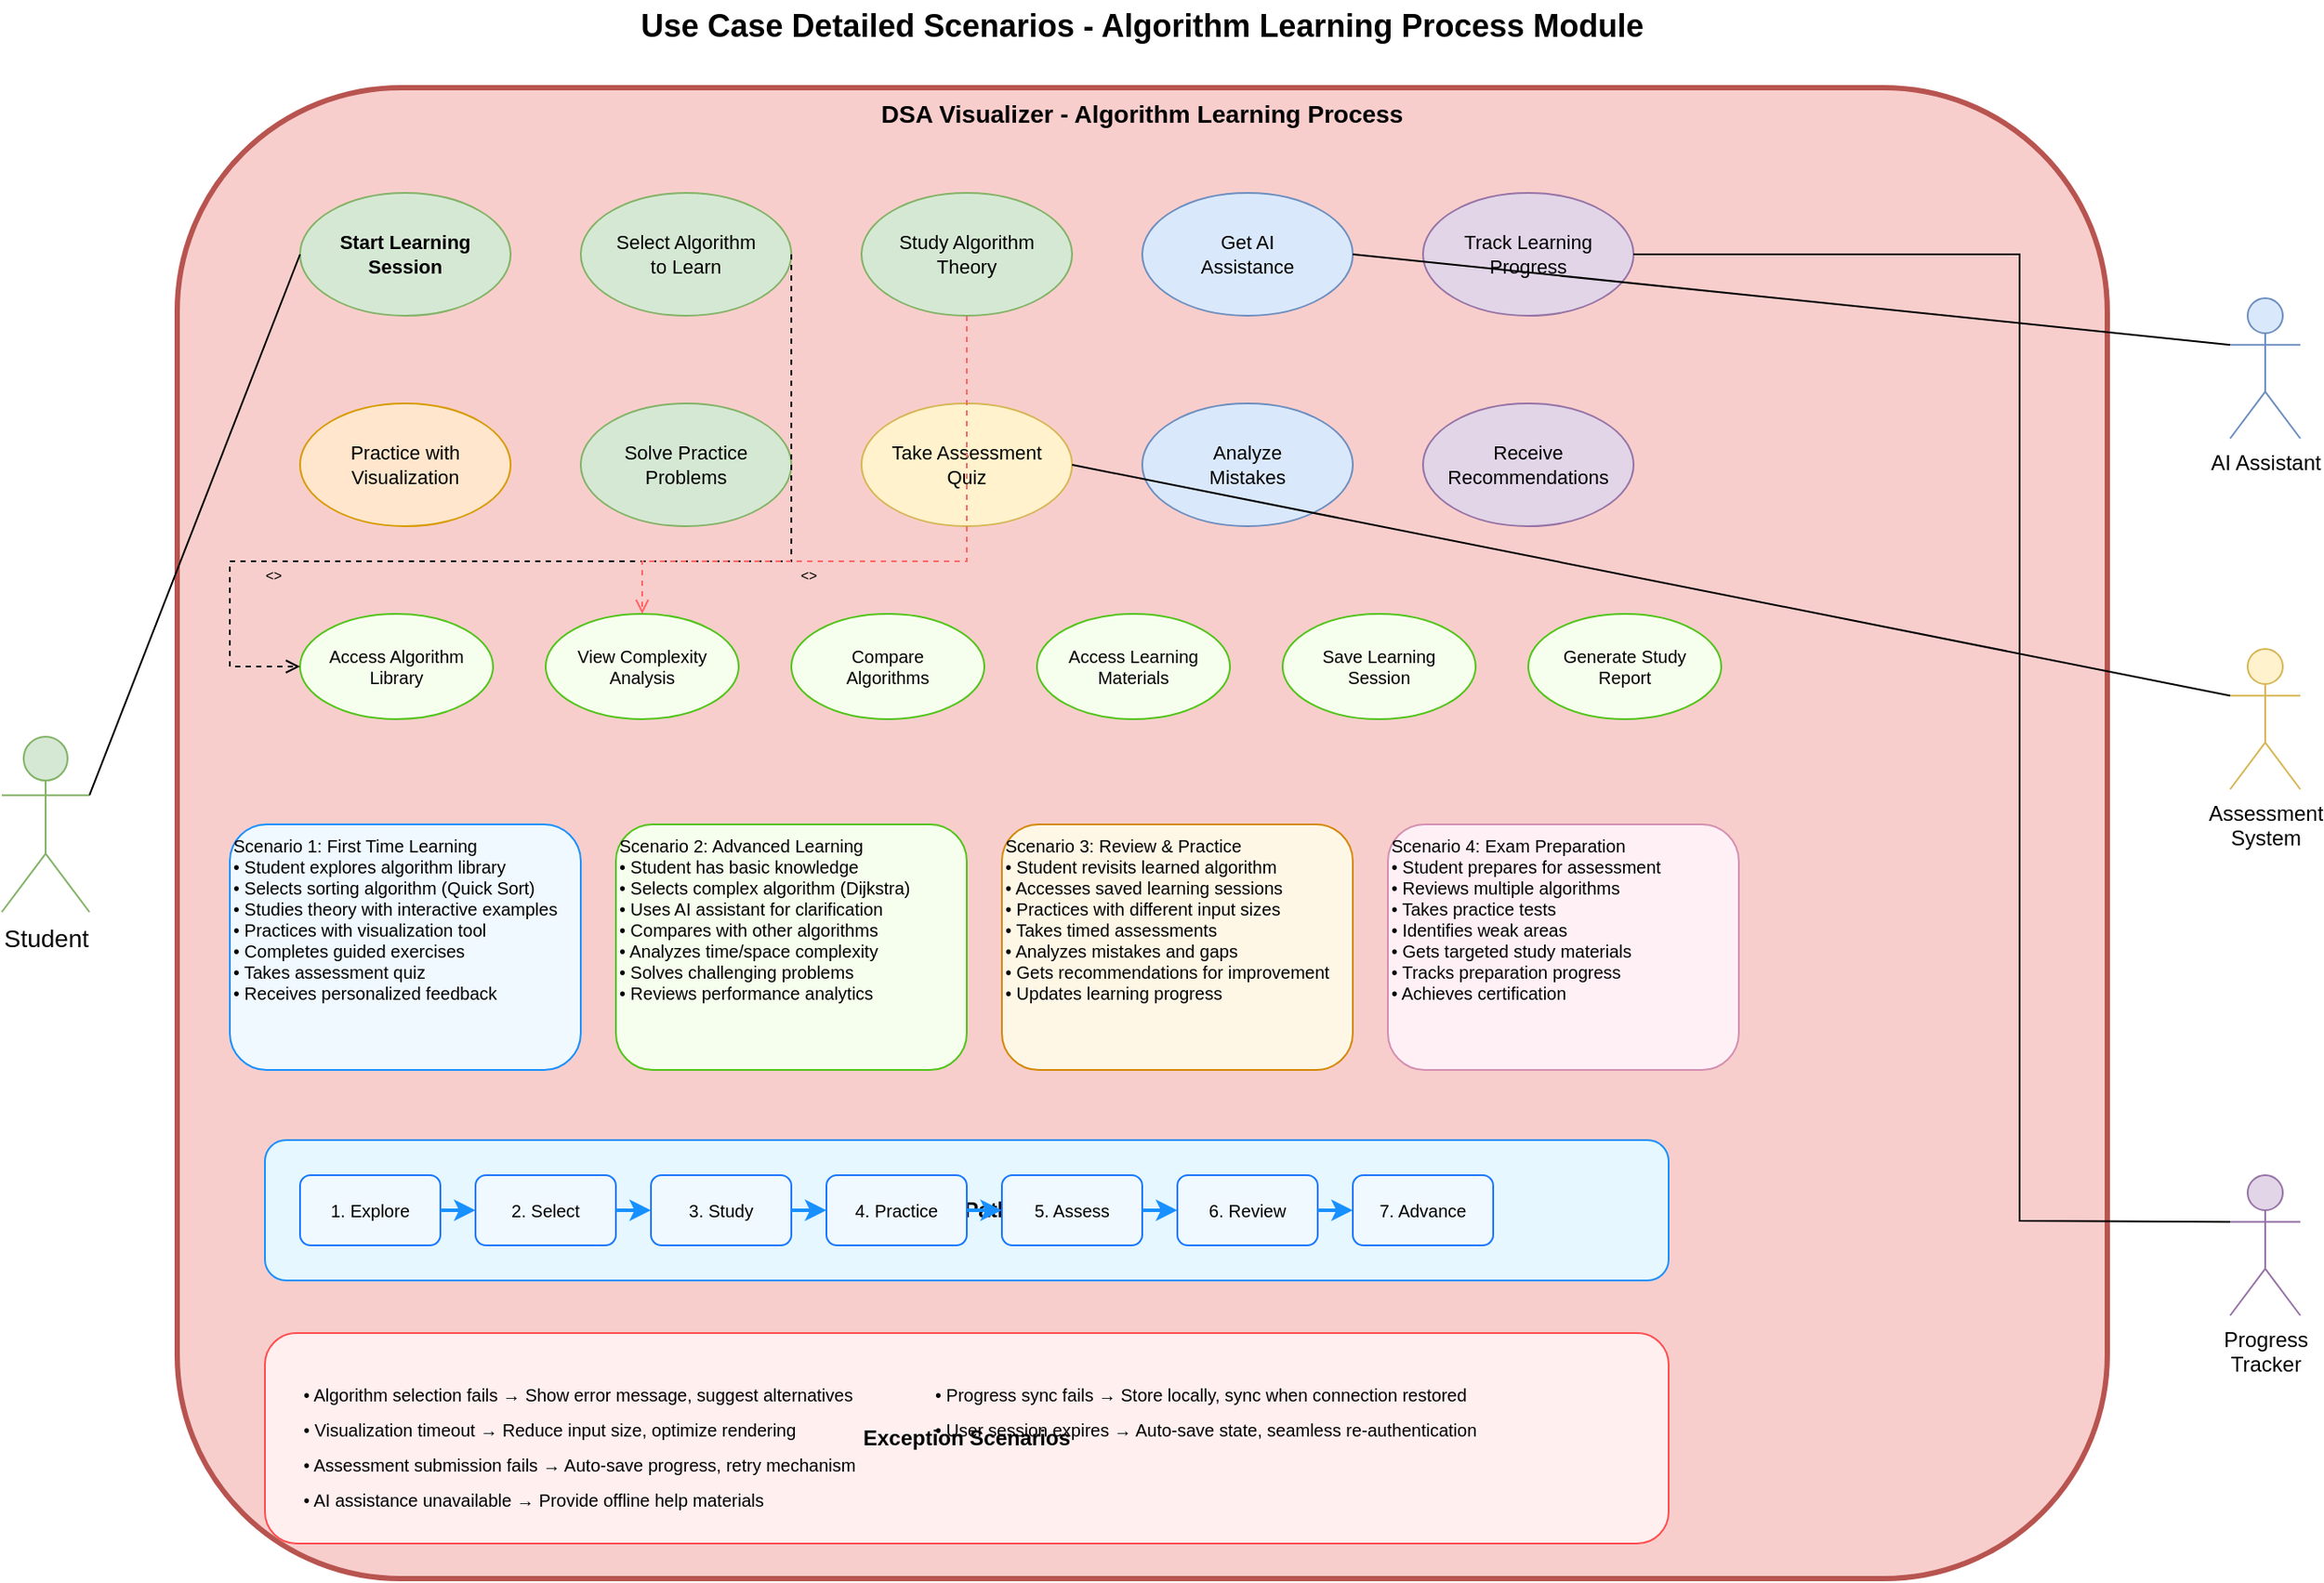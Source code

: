 <?xml version="1.0" encoding="UTF-8"?>
<mxfile version="24.7.17" type="device">
  <diagram name="Use Case Detailed Scenarios - Algorithm Learning Process" id="usecase-scenarios">
    <mxGraphModel dx="1862" dy="1120" grid="1" gridSize="10" guides="1" tooltips="1" connect="1" arrows="1" fold="1" page="1" pageScale="1" pageWidth="1400" pageHeight="1000" math="0" shadow="0">
      <root>
        <mxCell id="0"/>
        <mxCell id="1" parent="0"/>
        
        <!-- Title -->
        <mxCell id="title" value="Use Case Detailed Scenarios - Algorithm Learning Process Module" style="text;html=1;align=center;verticalAlign=middle;whiteSpace=wrap;rounded=0;fontSize=18;fontStyle=1" vertex="1" parent="1">
          <mxGeometry x="200" y="30" width="1000" height="30" as="geometry"/>
        </mxCell>

        <!-- Main System Boundary -->
        <mxCell id="system-boundary" value="DSA Visualizer - Algorithm Learning Process" style="rounded=1;whiteSpace=wrap;html=1;fontSize=14;fontStyle=1;fillColor=#f8cecc;strokeColor=#b85450;strokeWidth=3;verticalAlign=top" vertex="1" parent="1">
          <mxGeometry x="150" y="80" width="1100" height="850" as="geometry"/>
        </mxCell>

        <!-- Primary Actor -->
        <mxCell id="student-actor" value="Student" style="shape=umlActor;verticalLabelPosition=bottom;verticalAlign=top;html=1;outlineConnect=0;fontSize=14;fillColor=#d5e8d4;strokeColor=#82b366" vertex="1" parent="1">
          <mxGeometry x="50" y="450" width="50" height="100" as="geometry"/>
        </mxCell>

        <!-- Supporting Actors -->
        <mxCell id="ai-assistant" value="AI Assistant" style="shape=umlActor;verticalLabelPosition=bottom;verticalAlign=top;html=1;outlineConnect=0;fontSize=12;fillColor=#dae8fc;strokeColor=#6c8ebf" vertex="1" parent="1">
          <mxGeometry x="1320" y="200" width="40" height="80" as="geometry"/>
        </mxCell>

        <mxCell id="assessment-system" value="Assessment&#xa;System" style="shape=umlActor;verticalLabelPosition=bottom;verticalAlign=top;html=1;outlineConnect=0;fontSize=12;fillColor=#fff2cc;strokeColor=#d6b656" vertex="1" parent="1">
          <mxGeometry x="1320" y="400" width="40" height="80" as="geometry"/>
        </mxCell>

        <mxCell id="progress-tracker" value="Progress&#xa;Tracker" style="shape=umlActor;verticalLabelPosition=bottom;verticalAlign=top;html=1;outlineConnect=0;fontSize=12;fillColor=#e1d5e7;strokeColor=#9673a6" vertex="1" parent="1">
          <mxGeometry x="1320" y="700" width="40" height="80" as="geometry"/>
        </mxCell>

        <!-- Primary Use Cases -->
        <mxCell id="start-learning-session" value="Start Learning&#xa;Session" style="ellipse;whiteSpace=wrap;html=1;fontSize=11;fillColor=#d5e8d4;strokeColor=#82b366;fontStyle=1" vertex="1" parent="1">
          <mxGeometry x="220" y="140" width="120" height="70" as="geometry"/>
        </mxCell>

        <mxCell id="select-algorithm" value="Select Algorithm&#xa;to Learn" style="ellipse;whiteSpace=wrap;html=1;fontSize=11;fillColor=#d5e8d4;strokeColor=#82b366" vertex="1" parent="1">
          <mxGeometry x="380" y="140" width="120" height="70" as="geometry"/>
        </mxCell>

        <mxCell id="study-theory" value="Study Algorithm&#xa;Theory" style="ellipse;whiteSpace=wrap;html=1;fontSize=11;fillColor=#d5e8d4;strokeColor=#82b366" vertex="1" parent="1">
          <mxGeometry x="540" y="140" width="120" height="70" as="geometry"/>
        </mxCell>

        <mxCell id="practice-visualization" value="Practice with&#xa;Visualization" style="ellipse;whiteSpace=wrap;html=1;fontSize=11;fillColor=#ffe6cc;strokeColor=#d79b00" vertex="1" parent="1">
          <mxGeometry x="220" y="260" width="120" height="70" as="geometry"/>
        </mxCell>

        <mxCell id="solve-practice-problems" value="Solve Practice&#xa;Problems" style="ellipse;whiteSpace=wrap;html=1;fontSize=11;fillColor=#d5e8d4;strokeColor=#82b366" vertex="1" parent="1">
          <mxGeometry x="380" y="260" width="120" height="70" as="geometry"/>
        </mxCell>

        <mxCell id="take-assessment" value="Take Assessment&#xa;Quiz" style="ellipse;whiteSpace=wrap;html=1;fontSize=11;fillColor=#fff2cc;strokeColor=#d6b656" vertex="1" parent="1">
          <mxGeometry x="540" y="260" width="120" height="70" as="geometry"/>
        </mxCell>

        <!-- Advanced Features -->
        <mxCell id="get-ai-help" value="Get AI&#xa;Assistance" style="ellipse;whiteSpace=wrap;html=1;fontSize=11;fillColor=#dae8fc;strokeColor=#6c8ebf" vertex="1" parent="1">
          <mxGeometry x="700" y="140" width="120" height="70" as="geometry"/>
        </mxCell>

        <mxCell id="analyze-mistakes" value="Analyze&#xa;Mistakes" style="ellipse;whiteSpace=wrap;html=1;fontSize=11;fillColor=#dae8fc;strokeColor=#6c8ebf" vertex="1" parent="1">
          <mxGeometry x="700" y="260" width="120" height="70" as="geometry"/>
        </mxCell>

        <mxCell id="track-progress" value="Track Learning&#xa;Progress" style="ellipse;whiteSpace=wrap;html=1;fontSize=11;fillColor=#e1d5e7;strokeColor=#9673a6" vertex="1" parent="1">
          <mxGeometry x="860" y="140" width="120" height="70" as="geometry"/>
        </mxCell>

        <mxCell id="receive-recommendations" value="Receive&#xa;Recommendations" style="ellipse;whiteSpace=wrap;html=1;fontSize=11;fillColor=#e1d5e7;strokeColor=#9673a6" vertex="1" parent="1">
          <mxGeometry x="860" y="260" width="120" height="70" as="geometry"/>
        </mxCell>

        <!-- Supporting Use Cases -->
        <mxCell id="access-algorithm-library" value="Access Algorithm&#xa;Library" style="ellipse;whiteSpace=wrap;html=1;fontSize=10;fillColor=#f6ffed;strokeColor=#52c41a" vertex="1" parent="1">
          <mxGeometry x="220" y="380" width="110" height="60" as="geometry"/>
        </mxCell>

        <mxCell id="view-complexity-analysis" value="View Complexity&#xa;Analysis" style="ellipse;whiteSpace=wrap;html=1;fontSize=10;fillColor=#f6ffed;strokeColor=#52c41a" vertex="1" parent="1">
          <mxGeometry x="360" y="380" width="110" height="60" as="geometry"/>
        </mxCell>

        <mxCell id="compare-algorithms" value="Compare&#xa;Algorithms" style="ellipse;whiteSpace=wrap;html=1;fontSize=10;fillColor=#f6ffed;strokeColor=#52c41a" vertex="1" parent="1">
          <mxGeometry x="500" y="380" width="110" height="60" as="geometry"/>
        </mxCell>

        <mxCell id="access-learning-materials" value="Access Learning&#xa;Materials" style="ellipse;whiteSpace=wrap;html=1;fontSize=10;fillColor=#f6ffed;strokeColor=#52c41a" vertex="1" parent="1">
          <mxGeometry x="640" y="380" width="110" height="60" as="geometry"/>
        </mxCell>

        <mxCell id="save-learning-session" value="Save Learning&#xa;Session" style="ellipse;whiteSpace=wrap;html=1;fontSize=10;fillColor=#f6ffed;strokeColor=#52c41a" vertex="1" parent="1">
          <mxGeometry x="780" y="380" width="110" height="60" as="geometry"/>
        </mxCell>

        <mxCell id="generate-study-report" value="Generate Study&#xa;Report" style="ellipse;whiteSpace=wrap;html=1;fontSize=10;fillColor=#f6ffed;strokeColor=#52c41a" vertex="1" parent="1">
          <mxGeometry x="920" y="380" width="110" height="60" as="geometry"/>
        </mxCell>

        <!-- Detailed Scenarios -->
        <mxCell id="scenario-1" value="Scenario 1: First Time Learning&#xa;• Student explores algorithm library&#xa;• Selects sorting algorithm (Quick Sort)&#xa;• Studies theory with interactive examples&#xa;• Practices with visualization tool&#xa;• Completes guided exercises&#xa;• Takes assessment quiz&#xa;• Receives personalized feedback" style="rounded=1;whiteSpace=wrap;html=1;fontSize=10;align=left;verticalAlign=top;fillColor=#f0f9ff;strokeColor=#1890ff" vertex="1" parent="1">
          <mxGeometry x="180" y="500" width="200" height="140" as="geometry"/>
        </mxCell>

        <mxCell id="scenario-2" value="Scenario 2: Advanced Learning&#xa;• Student has basic knowledge&#xa;• Selects complex algorithm (Dijkstra)&#xa;• Uses AI assistant for clarification&#xa;• Compares with other algorithms&#xa;• Analyzes time/space complexity&#xa;• Solves challenging problems&#xa;• Reviews performance analytics" style="rounded=1;whiteSpace=wrap;html=1;fontSize=10;align=left;verticalAlign=top;fillColor=#f6ffed;strokeColor=#52c41a" vertex="1" parent="1">
          <mxGeometry x="400" y="500" width="200" height="140" as="geometry"/>
        </mxCell>

        <mxCell id="scenario-3" value="Scenario 3: Review &amp; Practice&#xa;• Student revisits learned algorithm&#xa;• Accesses saved learning sessions&#xa;• Practices with different input sizes&#xa;• Takes timed assessments&#xa;• Analyzes mistakes and gaps&#xa;• Gets recommendations for improvement&#xa;• Updates learning progress" style="rounded=1;whiteSpace=wrap;html=1;fontSize=10;align=left;verticalAlign=top;fillColor=#fff7e6;strokeColor=#d48806" vertex="1" parent="1">
          <mxGeometry x="620" y="500" width="200" height="140" as="geometry"/>
        </mxCell>

        <mxCell id="scenario-4" value="Scenario 4: Exam Preparation&#xa;• Student prepares for assessment&#xa;• Reviews multiple algorithms&#xa;• Takes practice tests&#xa;• Identifies weak areas&#xa;• Gets targeted study materials&#xa;• Tracks preparation progress&#xa;• Achieves certification" style="rounded=1;whiteSpace=wrap;html=1;fontSize=10;align=left;verticalAlign=top;fillColor=#fff0f6;strokeColor=#d48fb1" vertex="1" parent="1">
          <mxGeometry x="840" y="500" width="200" height="140" as="geometry"/>
        </mxCell>

        <!-- Learning Path Flow -->
        <mxCell id="learning-path" value="Learning Path Flow" style="rounded=1;whiteSpace=wrap;html=1;fontSize=12;fontStyle=1;fillColor=#e6f7ff;strokeColor=#1890ff" vertex="1" parent="1">
          <mxGeometry x="200" y="680" width="800" height="80" as="geometry"/>
        </mxCell>

        <mxCell id="step1" value="1. Explore" style="rounded=1;whiteSpace=wrap;html=1;fontSize=10;fillColor=#f0f9ff;strokeColor=#1677ff" vertex="1" parent="1">
          <mxGeometry x="220" y="700" width="80" height="40" as="geometry"/>
        </mxCell>

        <mxCell id="step2" value="2. Select" style="rounded=1;whiteSpace=wrap;html=1;fontSize=10;fillColor=#f0f9ff;strokeColor=#1677ff" vertex="1" parent="1">
          <mxGeometry x="320" y="700" width="80" height="40" as="geometry"/>
        </mxCell>

        <mxCell id="step3" value="3. Study" style="rounded=1;whiteSpace=wrap;html=1;fontSize=10;fillColor=#f0f9ff;strokeColor=#1677ff" vertex="1" parent="1">
          <mxGeometry x="420" y="700" width="80" height="40" as="geometry"/>
        </mxCell>

        <mxCell id="step4" value="4. Practice" style="rounded=1;whiteSpace=wrap;html=1;fontSize=10;fillColor=#f0f9ff;strokeColor=#1677ff" vertex="1" parent="1">
          <mxGeometry x="520" y="700" width="80" height="40" as="geometry"/>
        </mxCell>

        <mxCell id="step5" value="5. Assess" style="rounded=1;whiteSpace=wrap;html=1;fontSize=10;fillColor=#f0f9ff;strokeColor=#1677ff" vertex="1" parent="1">
          <mxGeometry x="620" y="700" width="80" height="40" as="geometry"/>
        </mxCell>

        <mxCell id="step6" value="6. Review" style="rounded=1;whiteSpace=wrap;html=1;fontSize=10;fillColor=#f0f9ff;strokeColor=#1677ff" vertex="1" parent="1">
          <mxGeometry x="720" y="700" width="80" height="40" as="geometry"/>
        </mxCell>

        <mxCell id="step7" value="7. Advance" style="rounded=1;whiteSpace=wrap;html=1;fontSize=10;fillColor=#f0f9ff;strokeColor=#1677ff" vertex="1" parent="1">
          <mxGeometry x="820" y="700" width="80" height="40" as="geometry"/>
        </mxCell>

        <!-- Exception Scenarios -->
        <mxCell id="exceptions" value="Exception Scenarios" style="rounded=1;whiteSpace=wrap;html=1;fontSize=12;fontStyle=1;fillColor=#ffefef;strokeColor=#ff4d4f" vertex="1" parent="1">
          <mxGeometry x="200" y="790" width="800" height="120" as="geometry"/>
        </mxCell>

        <mxCell id="exception1" value="• Algorithm selection fails → Show error message, suggest alternatives" style="text;html=1;align=left;verticalAlign=middle;whiteSpace=wrap;rounded=0;fontSize=10" vertex="1" parent="1">
          <mxGeometry x="220" y="815" width="350" height="20" as="geometry"/>
        </mxCell>

        <mxCell id="exception2" value="• Visualization timeout → Reduce input size, optimize rendering" style="text;html=1;align=left;verticalAlign=middle;whiteSpace=wrap;rounded=0;fontSize=10" vertex="1" parent="1">
          <mxGeometry x="220" y="835" width="350" height="20" as="geometry"/>
        </mxCell>

        <mxCell id="exception3" value="• Assessment submission fails → Auto-save progress, retry mechanism" style="text;html=1;align=left;verticalAlign=middle;whiteSpace=wrap;rounded=0;fontSize=10" vertex="1" parent="1">
          <mxGeometry x="220" y="855" width="350" height="20" as="geometry"/>
        </mxCell>

        <mxCell id="exception4" value="• AI assistance unavailable → Provide offline help materials" style="text;html=1;align=left;verticalAlign=middle;whiteSpace=wrap;rounded=0;fontSize=10" vertex="1" parent="1">
          <mxGeometry x="220" y="875" width="350" height="20" as="geometry"/>
        </mxCell>

        <mxCell id="exception5" value="• Progress sync fails → Store locally, sync when connection restored" style="text;html=1;align=left;verticalAlign=middle;whiteSpace=wrap;rounded=0;fontSize=10" vertex="1" parent="1">
          <mxGeometry x="580" y="815" width="350" height="20" as="geometry"/>
        </mxCell>

        <mxCell id="exception6" value="• User session expires → Auto-save state, seamless re-authentication" style="text;html=1;align=left;verticalAlign=middle;whiteSpace=wrap;rounded=0;fontSize=10" vertex="1" parent="1">
          <mxGeometry x="580" y="835" width="350" height="20" as="geometry"/>
        </mxCell>

        <!-- Actor Connections -->
        <mxCell id="student-conn1" style="endArrow=none;html=1;rounded=0;exitX=1;exitY=0.333;exitDx=0;exitDy=0;exitPerimeter=0;entryX=0;entryY=0.5;entryDx=0;entryDy=0" edge="1" parent="1" source="student-actor" target="start-learning-session">
          <mxGeometry width="50" height="50" relative="1" as="geometry">
            <mxPoint x="400" y="400" as="sourcePoint"/>
            <mxPoint x="450" y="350" as="targetPoint"/>
          </mxGeometry>
        </mxCell>

        <mxCell id="ai-conn1" style="endArrow=none;html=1;rounded=0;exitX=0;exitY=0.333;exitDx=0;exitDy=0;exitPerimeter=0;entryX=1;entryY=0.5;entryDx=0;entryDy=0" edge="1" parent="1" source="ai-assistant" target="get-ai-help">
          <mxGeometry width="50" height="50" relative="1" as="geometry">
            <mxPoint x="1200" y="300" as="sourcePoint"/>
            <mxPoint x="820" y="175" as="targetPoint"/>
          </mxGeometry>
        </mxCell>

        <mxCell id="assessment-conn1" style="endArrow=none;html=1;rounded=0;exitX=0;exitY=0.333;exitDx=0;exitDy=0;exitPerimeter=0;entryX=1;entryY=0.5;entryDx=0;entryDy=0" edge="1" parent="1" source="assessment-system" target="take-assessment">
          <mxGeometry width="50" height="50" relative="1" as="geometry">
            <mxPoint x="1200" y="500" as="sourcePoint"/>
            <mxPoint x="660" y="295" as="targetPoint"/>
          </mxGeometry>
        </mxCell>

        <mxCell id="progress-conn1" style="endArrow=none;html=1;rounded=0;exitX=0;exitY=0.333;exitDx=0;exitDy=0;exitPerimeter=0;entryX=1;entryY=0.5;entryDx=0;entryDy=0" edge="1" parent="1" source="progress-tracker" target="track-progress">
          <mxGeometry width="50" height="50" relative="1" as="geometry">
            <mxPoint x="1200" y="700" as="sourcePoint"/>
            <mxPoint x="980" y="175" as="targetPoint"/>
            <Array as="points">
              <mxPoint x="1200" y="726"/>
              <mxPoint x="1200" y="175"/>
            </Array>
          </mxGeometry>
        </mxCell>

        <!-- Include/Extend Relationships -->
        <mxCell id="include1" style="endArrow=open;dashed=1;html=1;rounded=0;exitX=1;exitY=0.5;exitDx=0;exitDy=0;entryX=0;entryY=0.5;entryDx=0;entryDy=0" edge="1" parent="1" source="select-algorithm" target="access-algorithm-library">
          <mxGeometry width="50" height="50" relative="1" as="geometry">
            <mxPoint x="500" y="175" as="sourcePoint"/>
            <mxPoint x="220" y="410" as="targetPoint"/>
            <Array as="points">
              <mxPoint x="500" y="175"/>
              <mxPoint x="500" y="350"/>
              <mxPoint x="180" y="350"/>
              <mxPoint x="180" y="410"/>
            </Array>
          </mxGeometry>
        </mxCell>

        <mxCell id="include1-label" value="&lt;&lt;include&gt;&gt;" style="text;html=1;align=center;verticalAlign=middle;whiteSpace=wrap;rounded=0;fontSize=8" vertex="1" parent="1">
          <mxGeometry x="180" y="350" width="50" height="15" as="geometry"/>
        </mxCell>

        <mxCell id="extend1" style="endArrow=open;dashed=1;html=1;rounded=0;exitX=0.5;exitY=1;exitDx=0;exitDy=0;entryX=0.5;entryY=0;entryDx=0;entryDy=0;strokeColor=#ff6666" edge="1" parent="1" source="study-theory" target="view-complexity-analysis">
          <mxGeometry width="50" height="50" relative="1" as="geometry">
            <mxPoint x="600" y="210" as="sourcePoint"/>
            <mxPoint x="415" y="380" as="targetPoint"/>
            <Array as="points">
              <mxPoint x="600" y="350"/>
              <mxPoint x="415" y="350"/>
            </Array>
          </mxGeometry>
        </mxCell>

        <mxCell id="extend1-label" value="&lt;&lt;extend&gt;&gt;" style="text;html=1;align=center;verticalAlign=middle;whiteSpace=wrap;rounded=0;fontSize=8" vertex="1" parent="1">
          <mxGeometry x="485" y="350" width="50" height="15" as="geometry"/>
        </mxCell>

        <!-- Flow Arrows -->
        <mxCell id="flow1" style="endArrow=classic;html=1;rounded=0;exitX=1;exitY=0.5;exitDx=0;exitDy=0;entryX=0;entryY=0.5;entryDx=0;entryDy=0;strokeWidth=2;strokeColor=#1890ff" edge="1" parent="1" source="step1" target="step2">
          <mxGeometry width="50" height="50" relative="1" as="geometry">
            <mxPoint x="400" y="600" as="sourcePoint"/>
            <mxPoint x="450" y="550" as="targetPoint"/>
          </mxGeometry>
        </mxCell>

        <mxCell id="flow2" style="endArrow=classic;html=1;rounded=0;exitX=1;exitY=0.5;exitDx=0;exitDy=0;entryX=0;entryY=0.5;entryDx=0;entryDy=0;strokeWidth=2;strokeColor=#1890ff" edge="1" parent="1" source="step2" target="step3">
          <mxGeometry width="50" height="50" relative="1" as="geometry">
            <mxPoint x="310" y="730" as="sourcePoint"/>
            <mxPoint x="330" y="730" as="targetPoint"/>
          </mxGeometry>
        </mxCell>

        <mxCell id="flow3" style="endArrow=classic;html=1;rounded=0;exitX=1;exitY=0.5;exitDx=0;exitDy=0;entryX=0;entryY=0.5;entryDx=0;entryDy=0;strokeWidth=2;strokeColor=#1890ff" edge="1" parent="1" source="step3" target="step4">
          <mxGeometry width="50" height="50" relative="1" as="geometry">
            <mxPoint x="410" y="730" as="sourcePoint"/>
            <mxPoint x="430" y="730" as="targetPoint"/>
          </mxGeometry>
        </mxCell>

        <mxCell id="flow4" style="endArrow=classic;html=1;rounded=0;exitX=1;exitY=0.5;exitDx=0;exitDy=0;entryX=0;entryY=0.5;entryDx=0;entryDy=0;strokeWidth=2;strokeColor=#1890ff" edge="1" parent="1" source="step4" target="step5">
          <mxGeometry width="50" height="50" relative="1" as="geometry">
            <mxPoint x="510" y="730" as="sourcePoint"/>
            <mxPoint x="530" y="730" as="targetPoint"/>
          </mxGeometry>
        </mxCell>

        <mxCell id="flow5" style="endArrow=classic;html=1;rounded=0;exitX=1;exitY=0.5;exitDx=0;exitDy=0;entryX=0;entryY=0.5;entryDx=0;entryDy=0;strokeWidth=2;strokeColor=#1890ff" edge="1" parent="1" source="step5" target="step6">
          <mxGeometry width="50" height="50" relative="1" as="geometry">
            <mxPoint x="610" y="730" as="sourcePoint"/>
            <mxPoint x="630" y="730" as="targetPoint"/>
          </mxGeometry>
        </mxCell>

        <mxCell id="flow6" style="endArrow=classic;html=1;rounded=0;exitX=1;exitY=0.5;exitDx=0;exitDy=0;entryX=0;entryY=0.5;entryDx=0;entryDy=0;strokeWidth=2;strokeColor=#1890ff" edge="1" parent="1" source="step6" target="step7">
          <mxGeometry width="50" height="50" relative="1" as="geometry">
            <mxPoint x="710" y="730" as="sourcePoint"/>
            <mxPoint x="730" y="730" as="targetPoint"/>
          </mxGeometry>
        </mxCell>

      </root>
    </mxGraphModel>
  </diagram>
</mxfile>
